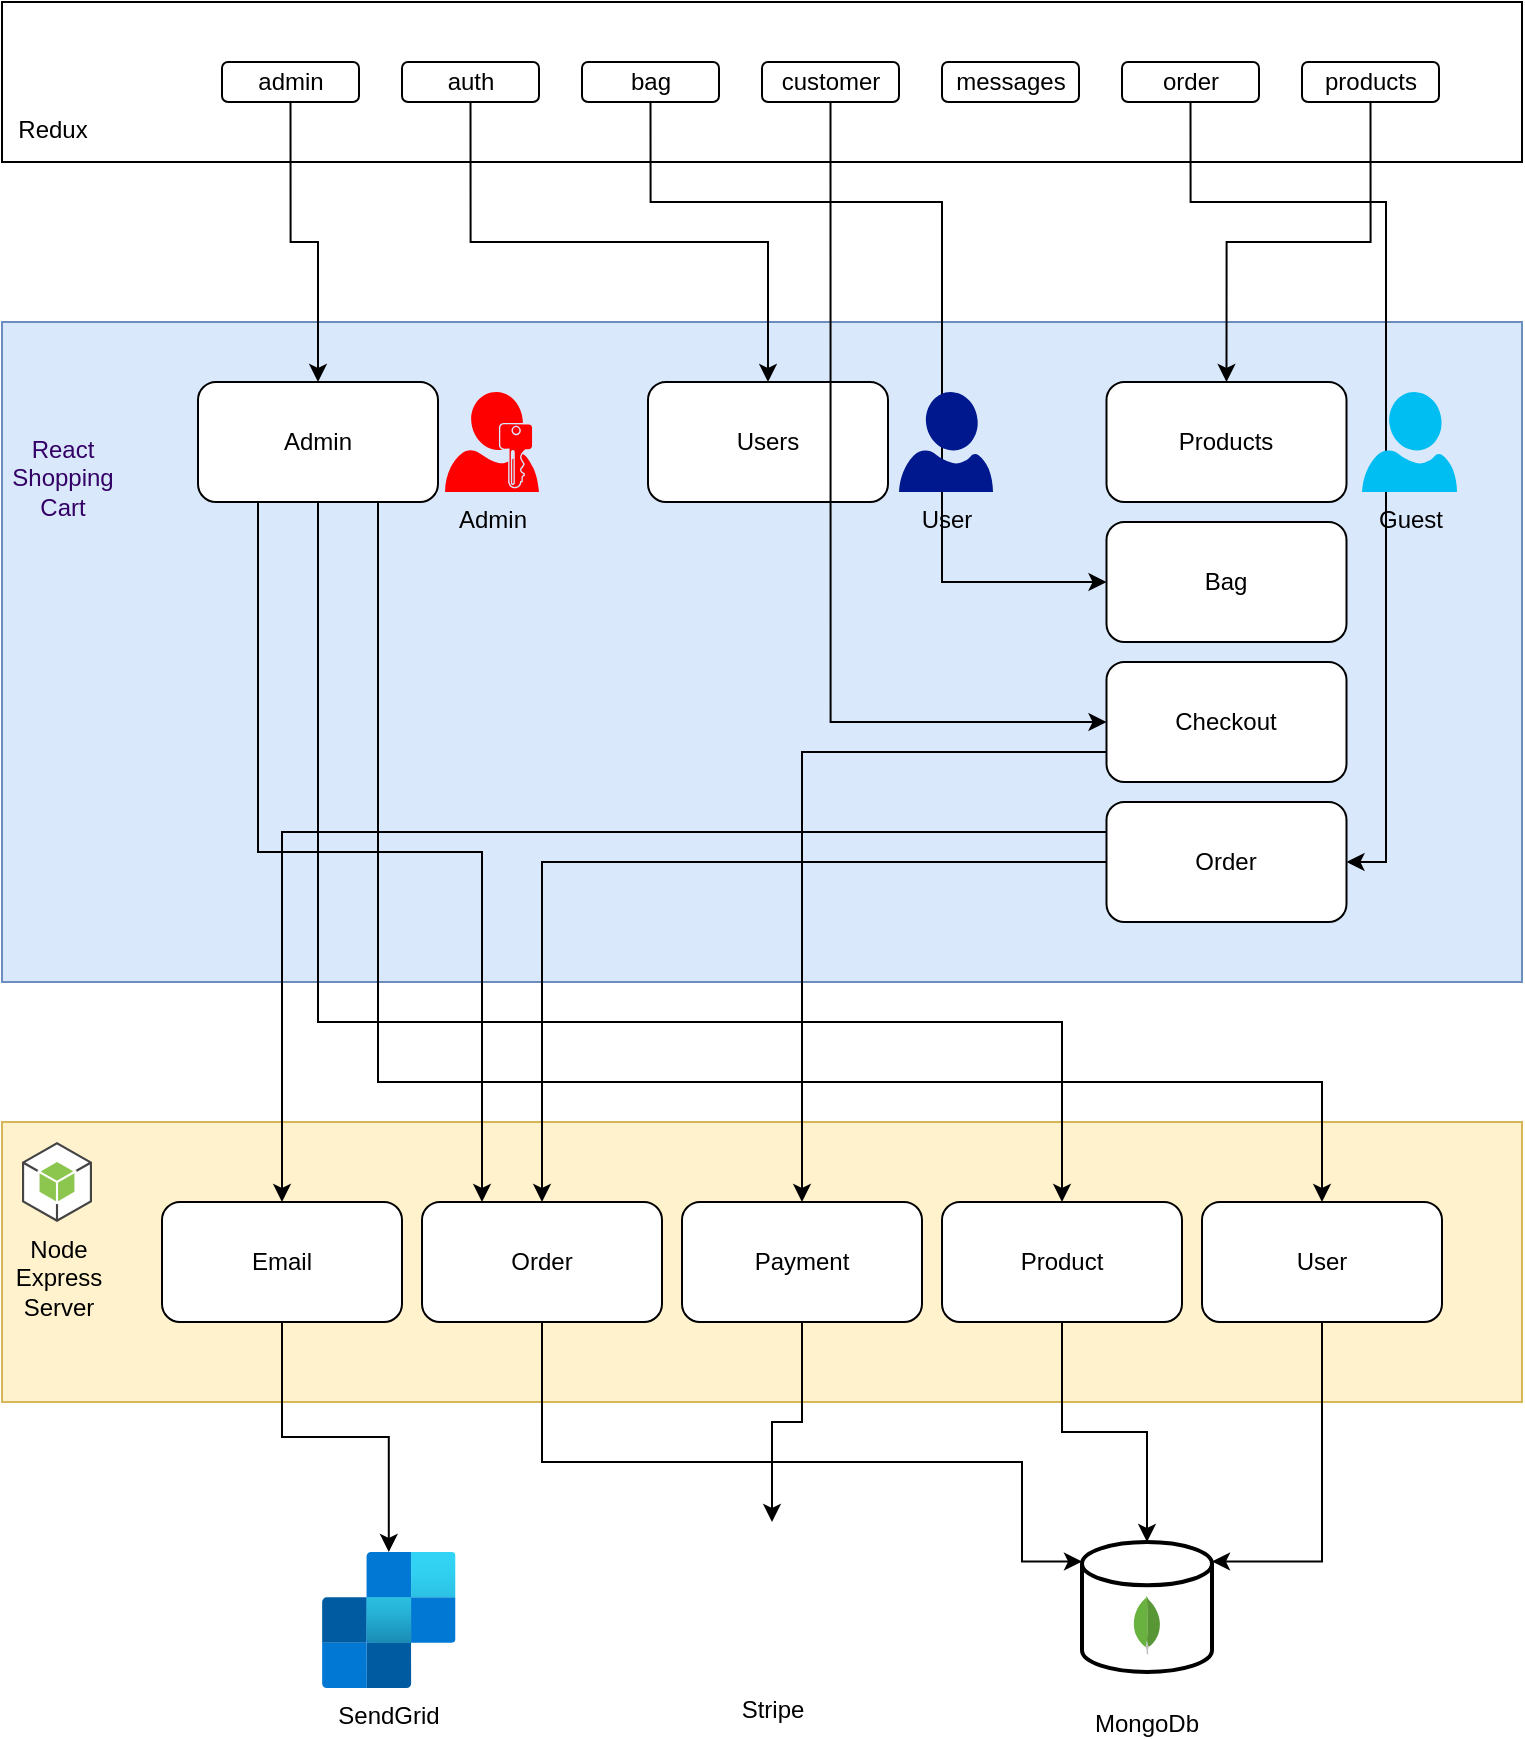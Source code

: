 <mxfile version="20.6.0" type="device"><diagram id="t9Vk3LAQi8laACnhNw4v" name="Page-1"><mxGraphModel dx="1422" dy="754" grid="1" gridSize="10" guides="1" tooltips="1" connect="1" arrows="1" fold="1" page="1" pageScale="1" pageWidth="850" pageHeight="1100" math="0" shadow="0"><root><mxCell id="0"/><mxCell id="1" parent="0"/><mxCell id="OkbryqukfO5JEucQ-h0j-20" value="" style="rounded=0;whiteSpace=wrap;html=1;fillColor=#fff2cc;gradientDirection=radial;strokeColor=#d6b656;" parent="1" vertex="1"><mxGeometry x="40" y="680" width="760" height="140" as="geometry"/></mxCell><mxCell id="OkbryqukfO5JEucQ-h0j-2" value="Node&lt;br&gt;Express &lt;br&gt;Server" style="outlineConnect=0;dashed=0;verticalLabelPosition=bottom;verticalAlign=top;align=center;html=1;shape=mxgraph.aws3.android;fillColor=#8CC64F;gradientColor=none;" parent="1" vertex="1"><mxGeometry x="50" y="690" width="35" height="40" as="geometry"/></mxCell><mxCell id="OkbryqukfO5JEucQ-h0j-12" value="" style="group" parent="1" vertex="1" connectable="0"><mxGeometry x="580" y="890" width="65" height="65" as="geometry"/></mxCell><mxCell id="OkbryqukfO5JEucQ-h0j-11" value="&lt;br&gt;&lt;br&gt;&lt;br&gt;&lt;br&gt;&lt;br&gt;&lt;br&gt;&lt;br&gt;&lt;br&gt;MongoDb" style="strokeWidth=2;html=1;shape=mxgraph.flowchart.database;whiteSpace=wrap;" parent="OkbryqukfO5JEucQ-h0j-12" vertex="1"><mxGeometry width="65" height="65" as="geometry"/></mxCell><mxCell id="OkbryqukfO5JEucQ-h0j-10" value="" style="dashed=0;outlineConnect=0;html=1;align=center;labelPosition=center;verticalLabelPosition=bottom;verticalAlign=top;shape=mxgraph.weblogos.mongodb" parent="OkbryqukfO5JEucQ-h0j-12" vertex="1"><mxGeometry x="25.472" y="26.812" width="14.056" height="29.413" as="geometry"/></mxCell><mxCell id="OkbryqukfO5JEucQ-h0j-16" value="" style="rounded=0;whiteSpace=wrap;html=1;fillColor=#dae8fc;gradientDirection=radial;strokeColor=#6c8ebf;" parent="1" vertex="1"><mxGeometry x="40" y="280" width="760" height="330" as="geometry"/></mxCell><mxCell id="OkbryqukfO5JEucQ-h0j-17" value="&lt;font style=&quot;&quot; color=&quot;#330066&quot;&gt;React &lt;br&gt;Shopping &lt;br&gt;Cart&lt;/font&gt;" style="shape=image;html=1;verticalAlign=top;verticalLabelPosition=bottom;labelBackgroundColor=none;imageAspect=0;aspect=fixed;image=https://cdn1.iconfinder.com/data/icons/unicons-line-vol-5/24/react-128.png;fillColor=default;gradientColor=none;gradientDirection=radial;" parent="1" vertex="1"><mxGeometry x="50" y="290" width="40" height="40" as="geometry"/></mxCell><mxCell id="E9-y72LcYDRrtjMcbgU5-6" value="Bag" style="rounded=1;whiteSpace=wrap;html=1;fontColor=#000000;" vertex="1" parent="1"><mxGeometry x="592.25" y="380" width="120" height="60" as="geometry"/></mxCell><mxCell id="E9-y72LcYDRrtjMcbgU5-28" style="edgeStyle=orthogonalEdgeStyle;rounded=0;orthogonalLoop=1;jettySize=auto;html=1;exitX=0.75;exitY=1;exitDx=0;exitDy=0;fontColor=#000000;" edge="1" parent="1" source="E9-y72LcYDRrtjMcbgU5-7" target="E9-y72LcYDRrtjMcbgU5-12"><mxGeometry relative="1" as="geometry"><Array as="points"><mxPoint x="228" y="660"/><mxPoint x="700" y="660"/></Array></mxGeometry></mxCell><mxCell id="E9-y72LcYDRrtjMcbgU5-29" style="edgeStyle=orthogonalEdgeStyle;rounded=0;orthogonalLoop=1;jettySize=auto;html=1;exitX=0.5;exitY=1;exitDx=0;exitDy=0;entryX=0.5;entryY=0;entryDx=0;entryDy=0;fontColor=#000000;" edge="1" parent="1" source="E9-y72LcYDRrtjMcbgU5-7" target="E9-y72LcYDRrtjMcbgU5-11"><mxGeometry relative="1" as="geometry"><Array as="points"><mxPoint x="198" y="630"/><mxPoint x="570" y="630"/></Array></mxGeometry></mxCell><mxCell id="E9-y72LcYDRrtjMcbgU5-30" style="edgeStyle=orthogonalEdgeStyle;rounded=0;orthogonalLoop=1;jettySize=auto;html=1;exitX=0.25;exitY=1;exitDx=0;exitDy=0;entryX=0.25;entryY=0;entryDx=0;entryDy=0;fontColor=#000000;" edge="1" parent="1" source="E9-y72LcYDRrtjMcbgU5-7" target="E9-y72LcYDRrtjMcbgU5-9"><mxGeometry relative="1" as="geometry"/></mxCell><mxCell id="E9-y72LcYDRrtjMcbgU5-7" value="Admin" style="rounded=1;whiteSpace=wrap;html=1;fontColor=#000000;" vertex="1" parent="1"><mxGeometry x="138" y="310" width="120" height="60" as="geometry"/></mxCell><mxCell id="E9-y72LcYDRrtjMcbgU5-37" style="edgeStyle=orthogonalEdgeStyle;rounded=0;orthogonalLoop=1;jettySize=auto;html=1;exitX=0.5;exitY=1;exitDx=0;exitDy=0;fontColor=#000000;" edge="1" parent="1" source="E9-y72LcYDRrtjMcbgU5-8" target="E9-y72LcYDRrtjMcbgU5-32"><mxGeometry relative="1" as="geometry"/></mxCell><mxCell id="E9-y72LcYDRrtjMcbgU5-8" value="Email" style="rounded=1;whiteSpace=wrap;html=1;fontColor=#000000;" vertex="1" parent="1"><mxGeometry x="120" y="720" width="120" height="60" as="geometry"/></mxCell><mxCell id="E9-y72LcYDRrtjMcbgU5-34" style="edgeStyle=orthogonalEdgeStyle;rounded=0;orthogonalLoop=1;jettySize=auto;html=1;exitX=0.5;exitY=1;exitDx=0;exitDy=0;entryX=0;entryY=0.15;entryDx=0;entryDy=0;entryPerimeter=0;fontColor=#000000;" edge="1" parent="1" source="E9-y72LcYDRrtjMcbgU5-9" target="OkbryqukfO5JEucQ-h0j-11"><mxGeometry relative="1" as="geometry"><Array as="points"><mxPoint x="310" y="850"/><mxPoint x="550" y="850"/><mxPoint x="550" y="900"/></Array></mxGeometry></mxCell><mxCell id="E9-y72LcYDRrtjMcbgU5-9" value="Order" style="rounded=1;whiteSpace=wrap;html=1;fontColor=#000000;" vertex="1" parent="1"><mxGeometry x="250" y="720" width="120" height="60" as="geometry"/></mxCell><mxCell id="E9-y72LcYDRrtjMcbgU5-33" style="edgeStyle=orthogonalEdgeStyle;rounded=0;orthogonalLoop=1;jettySize=auto;html=1;exitX=0.5;exitY=1;exitDx=0;exitDy=0;entryX=0.5;entryY=0;entryDx=0;entryDy=0;fontColor=#000000;" edge="1" parent="1" source="E9-y72LcYDRrtjMcbgU5-10" target="E9-y72LcYDRrtjMcbgU5-31"><mxGeometry relative="1" as="geometry"/></mxCell><mxCell id="E9-y72LcYDRrtjMcbgU5-10" value="Payment" style="rounded=1;whiteSpace=wrap;html=1;fontColor=#000000;" vertex="1" parent="1"><mxGeometry x="380" y="720" width="120" height="60" as="geometry"/></mxCell><mxCell id="E9-y72LcYDRrtjMcbgU5-35" style="edgeStyle=orthogonalEdgeStyle;rounded=0;orthogonalLoop=1;jettySize=auto;html=1;exitX=0.5;exitY=1;exitDx=0;exitDy=0;fontColor=#000000;" edge="1" parent="1" source="E9-y72LcYDRrtjMcbgU5-11" target="OkbryqukfO5JEucQ-h0j-11"><mxGeometry relative="1" as="geometry"/></mxCell><mxCell id="E9-y72LcYDRrtjMcbgU5-11" value="Product" style="rounded=1;whiteSpace=wrap;html=1;fontColor=#000000;" vertex="1" parent="1"><mxGeometry x="510" y="720" width="120" height="60" as="geometry"/></mxCell><mxCell id="E9-y72LcYDRrtjMcbgU5-36" style="edgeStyle=orthogonalEdgeStyle;rounded=0;orthogonalLoop=1;jettySize=auto;html=1;exitX=0.5;exitY=1;exitDx=0;exitDy=0;entryX=1;entryY=0.15;entryDx=0;entryDy=0;entryPerimeter=0;fontColor=#000000;" edge="1" parent="1" source="E9-y72LcYDRrtjMcbgU5-12" target="OkbryqukfO5JEucQ-h0j-11"><mxGeometry relative="1" as="geometry"/></mxCell><mxCell id="E9-y72LcYDRrtjMcbgU5-12" value="User" style="rounded=1;whiteSpace=wrap;html=1;fontColor=#000000;" vertex="1" parent="1"><mxGeometry x="640" y="720" width="120" height="60" as="geometry"/></mxCell><mxCell id="E9-y72LcYDRrtjMcbgU5-13" value="Products" style="rounded=1;whiteSpace=wrap;html=1;fontColor=#000000;" vertex="1" parent="1"><mxGeometry x="592.25" y="310" width="120" height="60" as="geometry"/></mxCell><mxCell id="E9-y72LcYDRrtjMcbgU5-26" style="edgeStyle=orthogonalEdgeStyle;rounded=0;orthogonalLoop=1;jettySize=auto;html=1;exitX=0;exitY=0.75;exitDx=0;exitDy=0;entryX=0.5;entryY=0;entryDx=0;entryDy=0;fontColor=#000000;" edge="1" parent="1" source="E9-y72LcYDRrtjMcbgU5-14" target="E9-y72LcYDRrtjMcbgU5-10"><mxGeometry relative="1" as="geometry"/></mxCell><mxCell id="E9-y72LcYDRrtjMcbgU5-14" value="Checkout" style="rounded=1;whiteSpace=wrap;html=1;fontColor=#000000;" vertex="1" parent="1"><mxGeometry x="592.25" y="450" width="120" height="60" as="geometry"/></mxCell><mxCell id="E9-y72LcYDRrtjMcbgU5-15" value="Users" style="rounded=1;whiteSpace=wrap;html=1;fontColor=#000000;" vertex="1" parent="1"><mxGeometry x="363" y="310" width="120" height="60" as="geometry"/></mxCell><mxCell id="OkbryqukfO5JEucQ-h0j-23" value="" style="rounded=0;whiteSpace=wrap;html=1;labelBackgroundColor=none;fontColor=#A680B8;fillColor=default;gradientColor=none;gradientDirection=radial;" parent="1" vertex="1"><mxGeometry x="40" y="120" width="760" height="80" as="geometry"/></mxCell><mxCell id="E9-y72LcYDRrtjMcbgU5-19" style="edgeStyle=orthogonalEdgeStyle;rounded=0;orthogonalLoop=1;jettySize=auto;html=1;exitX=0.5;exitY=1;exitDx=0;exitDy=0;entryX=0.5;entryY=0;entryDx=0;entryDy=0;fontColor=#000000;" edge="1" parent="1" source="OkbryqukfO5JEucQ-h0j-24" target="E9-y72LcYDRrtjMcbgU5-7"><mxGeometry relative="1" as="geometry"/></mxCell><mxCell id="OkbryqukfO5JEucQ-h0j-24" value="admin&lt;span style=&quot;font-family: monospace; font-size: 0px; text-align: start;&quot;&gt;%3CmxGraphModel%3E%3Croot%3E%3CmxCell%20id%3D%220%22%2F%3E%3CmxCell%20id%3D%221%22%20parent%3D%220%22%2F%3E%3CmxCell%20id%3D%222%22%20value%3D%22%22%20style%3D%22rounded%3D0%3BwhiteSpace%3Dwrap%3Bhtml%3D1%3BfillColor%3D%23dae8fc%3BgradientDirection%3Dradial%3BstrokeColor%3D%236c8ebf%3B%22%20vertex%3D%221%22%20parent%3D%221%22%3E%3CmxGeometry%20x%3D%2240%22%20y%3D%2240%22%20width%3D%22760%22%20height%3D%22280%22%20as%3D%22geometry%22%2F%3E%3C%2FmxCell%3E%3C%2Froot%3E%3C%2FmxGraphModel%3E&lt;/span&gt;" style="rounded=1;whiteSpace=wrap;html=1;labelBackgroundColor=none;fontColor=#000000;fillColor=default;gradientColor=none;gradientDirection=radial;" parent="1" vertex="1"><mxGeometry x="150" y="150" width="68.5" height="20" as="geometry"/></mxCell><mxCell id="E9-y72LcYDRrtjMcbgU5-20" style="edgeStyle=orthogonalEdgeStyle;rounded=0;orthogonalLoop=1;jettySize=auto;html=1;exitX=0.5;exitY=1;exitDx=0;exitDy=0;entryX=0.5;entryY=0;entryDx=0;entryDy=0;fontColor=#000000;" edge="1" parent="1" source="OkbryqukfO5JEucQ-h0j-25" target="E9-y72LcYDRrtjMcbgU5-15"><mxGeometry relative="1" as="geometry"/></mxCell><mxCell id="OkbryqukfO5JEucQ-h0j-25" value="auth" style="rounded=1;whiteSpace=wrap;html=1;labelBackgroundColor=none;fontColor=#000000;fillColor=default;gradientColor=none;gradientDirection=radial;" parent="1" vertex="1"><mxGeometry x="240" y="150" width="68.5" height="20" as="geometry"/></mxCell><mxCell id="E9-y72LcYDRrtjMcbgU5-21" style="edgeStyle=orthogonalEdgeStyle;rounded=0;orthogonalLoop=1;jettySize=auto;html=1;exitX=0.5;exitY=1;exitDx=0;exitDy=0;entryX=0;entryY=0.5;entryDx=0;entryDy=0;fontColor=#000000;" edge="1" parent="1" source="OkbryqukfO5JEucQ-h0j-26" target="E9-y72LcYDRrtjMcbgU5-6"><mxGeometry relative="1" as="geometry"><Array as="points"><mxPoint x="364" y="220"/><mxPoint x="510" y="220"/><mxPoint x="510" y="410"/></Array></mxGeometry></mxCell><mxCell id="OkbryqukfO5JEucQ-h0j-26" value="bag" style="rounded=1;whiteSpace=wrap;html=1;labelBackgroundColor=none;fontColor=#000000;fillColor=default;gradientColor=none;gradientDirection=radial;" parent="1" vertex="1"><mxGeometry x="330" y="150" width="68.5" height="20" as="geometry"/></mxCell><mxCell id="E9-y72LcYDRrtjMcbgU5-24" style="edgeStyle=orthogonalEdgeStyle;rounded=0;orthogonalLoop=1;jettySize=auto;html=1;exitX=0.5;exitY=1;exitDx=0;exitDy=0;entryX=0;entryY=0.5;entryDx=0;entryDy=0;fontColor=#000000;" edge="1" parent="1" source="OkbryqukfO5JEucQ-h0j-28" target="E9-y72LcYDRrtjMcbgU5-14"><mxGeometry relative="1" as="geometry"><Array as="points"><mxPoint x="454" y="480"/></Array></mxGeometry></mxCell><mxCell id="OkbryqukfO5JEucQ-h0j-28" value="customer" style="rounded=1;whiteSpace=wrap;html=1;labelBackgroundColor=none;fontColor=#000000;fillColor=default;gradientColor=none;gradientDirection=radial;" parent="1" vertex="1"><mxGeometry x="420" y="150" width="68.5" height="20" as="geometry"/></mxCell><mxCell id="E9-y72LcYDRrtjMcbgU5-1" value="messages" style="rounded=1;whiteSpace=wrap;html=1;labelBackgroundColor=none;fontColor=#000000;fillColor=default;gradientColor=none;gradientDirection=radial;" vertex="1" parent="1"><mxGeometry x="510" y="150" width="68.5" height="20" as="geometry"/></mxCell><mxCell id="E9-y72LcYDRrtjMcbgU5-23" style="edgeStyle=orthogonalEdgeStyle;rounded=0;orthogonalLoop=1;jettySize=auto;html=1;exitX=0.5;exitY=1;exitDx=0;exitDy=0;entryX=1;entryY=0.5;entryDx=0;entryDy=0;fontColor=#000000;" edge="1" parent="1" source="E9-y72LcYDRrtjMcbgU5-2" target="E9-y72LcYDRrtjMcbgU5-18"><mxGeometry relative="1" as="geometry"><Array as="points"><mxPoint x="634" y="220"/><mxPoint x="732" y="220"/><mxPoint x="732" y="550"/></Array></mxGeometry></mxCell><mxCell id="E9-y72LcYDRrtjMcbgU5-2" value="order" style="rounded=1;whiteSpace=wrap;html=1;labelBackgroundColor=none;fontColor=#000000;fillColor=default;gradientColor=none;gradientDirection=radial;" vertex="1" parent="1"><mxGeometry x="600" y="150" width="68.5" height="20" as="geometry"/></mxCell><mxCell id="E9-y72LcYDRrtjMcbgU5-22" style="edgeStyle=orthogonalEdgeStyle;rounded=0;orthogonalLoop=1;jettySize=auto;html=1;exitX=0.5;exitY=1;exitDx=0;exitDy=0;entryX=0.5;entryY=0;entryDx=0;entryDy=0;fontColor=#000000;" edge="1" parent="1" source="E9-y72LcYDRrtjMcbgU5-3" target="E9-y72LcYDRrtjMcbgU5-13"><mxGeometry relative="1" as="geometry"/></mxCell><mxCell id="E9-y72LcYDRrtjMcbgU5-3" value="products" style="rounded=1;whiteSpace=wrap;html=1;labelBackgroundColor=none;fontColor=#000000;fillColor=default;gradientColor=none;gradientDirection=radial;" vertex="1" parent="1"><mxGeometry x="690" y="150" width="68.5" height="20" as="geometry"/></mxCell><mxCell id="E9-y72LcYDRrtjMcbgU5-4" value="Redux" style="shape=image;html=1;verticalAlign=top;verticalLabelPosition=bottom;labelBackgroundColor=#ffffff;imageAspect=0;aspect=fixed;image=https://cdn2.iconfinder.com/data/icons/boxicons-logos/24/bxl-redux-128.png;fontColor=#000000;" vertex="1" parent="1"><mxGeometry x="45" y="130" width="40" height="40" as="geometry"/></mxCell><mxCell id="E9-y72LcYDRrtjMcbgU5-25" style="edgeStyle=orthogonalEdgeStyle;rounded=0;orthogonalLoop=1;jettySize=auto;html=1;exitX=0;exitY=0.5;exitDx=0;exitDy=0;fontColor=#000000;" edge="1" parent="1" source="E9-y72LcYDRrtjMcbgU5-18" target="E9-y72LcYDRrtjMcbgU5-9"><mxGeometry relative="1" as="geometry"/></mxCell><mxCell id="E9-y72LcYDRrtjMcbgU5-27" style="edgeStyle=orthogonalEdgeStyle;rounded=0;orthogonalLoop=1;jettySize=auto;html=1;exitX=0;exitY=0.25;exitDx=0;exitDy=0;entryX=0.5;entryY=0;entryDx=0;entryDy=0;fontColor=#000000;" edge="1" parent="1" source="E9-y72LcYDRrtjMcbgU5-18" target="E9-y72LcYDRrtjMcbgU5-8"><mxGeometry relative="1" as="geometry"/></mxCell><mxCell id="E9-y72LcYDRrtjMcbgU5-18" value="Order" style="rounded=1;whiteSpace=wrap;html=1;fontColor=#000000;" vertex="1" parent="1"><mxGeometry x="592.25" y="520" width="120" height="60" as="geometry"/></mxCell><mxCell id="E9-y72LcYDRrtjMcbgU5-31" value="Stripe" style="shape=image;html=1;verticalAlign=top;verticalLabelPosition=bottom;labelBackgroundColor=#ffffff;imageAspect=0;aspect=fixed;image=https://cdn2.iconfinder.com/data/icons/boxicons-logos/24/bxl-stripe-128.png;fontColor=#000000;" vertex="1" parent="1"><mxGeometry x="385" y="880" width="80" height="80" as="geometry"/></mxCell><mxCell id="E9-y72LcYDRrtjMcbgU5-32" value="&lt;font color=&quot;#000000&quot;&gt;SendGrid&lt;/font&gt;" style="aspect=fixed;html=1;points=[];align=center;image;fontSize=12;image=img/lib/azure2/integration/SendGrid_Accounts.svg;fontColor=#007FFF;" vertex="1" parent="1"><mxGeometry x="200" y="895" width="66.8" height="68" as="geometry"/></mxCell><mxCell id="OkbryqukfO5JEucQ-h0j-4" value="Admin" style="sketch=0;aspect=fixed;pointerEvents=1;shadow=0;dashed=0;html=1;strokeColor=none;labelPosition=center;verticalLabelPosition=bottom;verticalAlign=top;align=center;shape=mxgraph.mscae.enterprise.user_permissions;fillColor=#FF0000;" parent="1" vertex="1"><mxGeometry x="261.5" y="315" width="47" height="50" as="geometry"/></mxCell><mxCell id="OkbryqukfO5JEucQ-h0j-3" value="User" style="sketch=0;aspect=fixed;pointerEvents=1;shadow=0;dashed=0;html=1;strokeColor=none;labelPosition=center;verticalLabelPosition=bottom;verticalAlign=top;align=center;fillColor=#00188D;shape=mxgraph.azure.user" parent="1" vertex="1"><mxGeometry x="488.5" y="315" width="47" height="50" as="geometry"/></mxCell><mxCell id="OkbryqukfO5JEucQ-h0j-5" value="Guest" style="verticalLabelPosition=bottom;html=1;verticalAlign=top;align=center;strokeColor=none;fillColor=#00BEF2;shape=mxgraph.azure.user;" parent="1" vertex="1"><mxGeometry x="720" y="315" width="47.5" height="50" as="geometry"/></mxCell></root></mxGraphModel></diagram></mxfile>